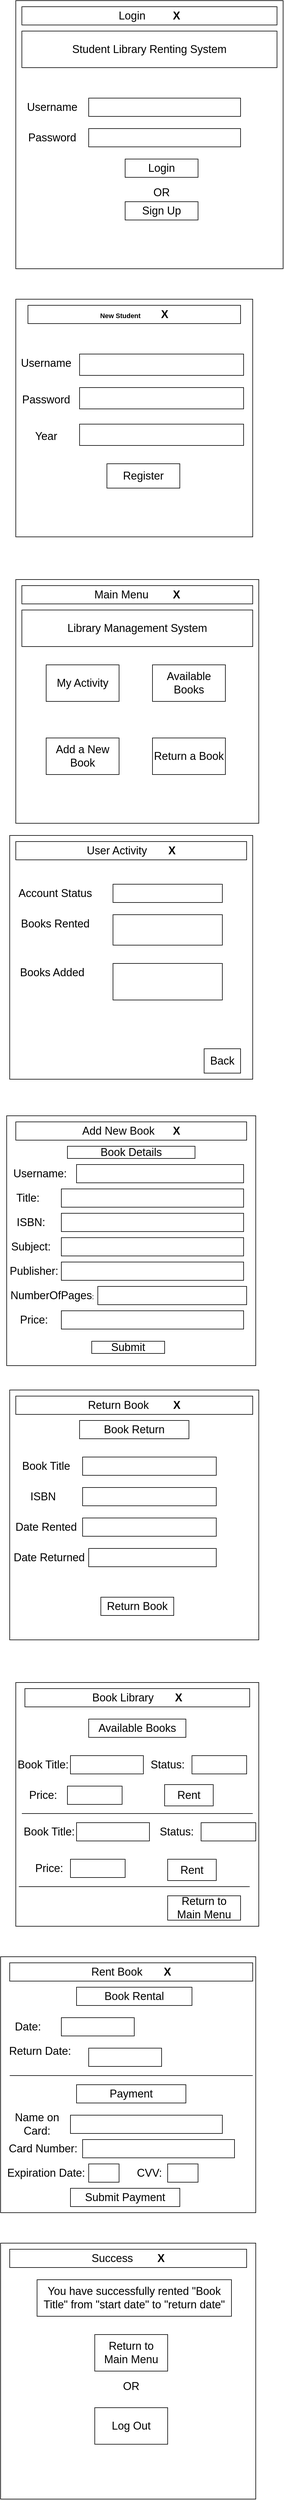 <mxfile version="15.6.2" type="github">
  <diagram id="HW_-FHFeisV-_A8_rnzQ" name="Page-1">
    <mxGraphModel dx="870" dy="542" grid="1" gridSize="10" guides="1" tooltips="1" connect="1" arrows="1" fold="1" page="1" pageScale="1" pageWidth="850" pageHeight="1100" math="0" shadow="0">
      <root>
        <mxCell id="0" />
        <mxCell id="1" parent="0" />
        <mxCell id="yDKdm8NmQ3EYVEp2FuNf-1" value="" style="whiteSpace=wrap;html=1;aspect=fixed;" vertex="1" parent="1">
          <mxGeometry x="200" y="10" width="440" height="440" as="geometry" />
        </mxCell>
        <mxCell id="yDKdm8NmQ3EYVEp2FuNf-2" value="&lt;font style=&quot;font-size: 18px&quot;&gt;Student Library Renting System&lt;/font&gt;" style="rounded=0;whiteSpace=wrap;html=1;" vertex="1" parent="1">
          <mxGeometry x="210" y="60" width="420" height="60" as="geometry" />
        </mxCell>
        <mxCell id="yDKdm8NmQ3EYVEp2FuNf-9" value="&lt;span style=&quot;white-space: pre&quot;&gt;Login	&lt;span style=&quot;white-space: pre&quot;&gt;	&lt;span style=&quot;white-space: pre&quot;&gt;	&lt;span style=&quot;white-space: pre&quot;&gt;	&lt;span style=&quot;white-space: pre&quot;&gt;	&lt;span style=&quot;white-space: pre&quot;&gt;	&lt;span style=&quot;white-space: pre&quot;&gt;	&lt;span style=&quot;white-space: pre&quot;&gt;	&lt;span style=&quot;white-space: pre&quot;&gt;&lt;span style=&quot;white-space: pre&quot;&gt;	&lt;b&gt;X&lt;/b&gt;&lt;/span&gt;&lt;/span&gt;&lt;/span&gt;&lt;/span&gt;&lt;/span&gt;&lt;/span&gt;&lt;/span&gt;&lt;/span&gt;&lt;/span&gt;&lt;/span&gt;" style="rounded=0;whiteSpace=wrap;html=1;fontSize=18;" vertex="1" parent="1">
          <mxGeometry x="210" y="20" width="420" height="30" as="geometry" />
        </mxCell>
        <mxCell id="yDKdm8NmQ3EYVEp2FuNf-10" value="Login" style="rounded=0;whiteSpace=wrap;html=1;fontSize=18;" vertex="1" parent="1">
          <mxGeometry x="380" y="270" width="120" height="30" as="geometry" />
        </mxCell>
        <mxCell id="yDKdm8NmQ3EYVEp2FuNf-11" value="" style="rounded=0;whiteSpace=wrap;html=1;fontSize=18;" vertex="1" parent="1">
          <mxGeometry x="320" y="220" width="250" height="30" as="geometry" />
        </mxCell>
        <mxCell id="yDKdm8NmQ3EYVEp2FuNf-12" value="" style="rounded=0;whiteSpace=wrap;html=1;fontSize=18;" vertex="1" parent="1">
          <mxGeometry x="320" y="170" width="250" height="30" as="geometry" />
        </mxCell>
        <mxCell id="yDKdm8NmQ3EYVEp2FuNf-14" value="Username" style="text;html=1;strokeColor=none;fillColor=none;align=center;verticalAlign=middle;whiteSpace=wrap;rounded=0;fontSize=18;" vertex="1" parent="1">
          <mxGeometry x="230" y="170" width="60" height="30" as="geometry" />
        </mxCell>
        <mxCell id="yDKdm8NmQ3EYVEp2FuNf-15" value="Password" style="text;html=1;strokeColor=none;fillColor=none;align=center;verticalAlign=middle;whiteSpace=wrap;rounded=0;fontSize=18;" vertex="1" parent="1">
          <mxGeometry x="230" y="220" width="60" height="30" as="geometry" />
        </mxCell>
        <mxCell id="yDKdm8NmQ3EYVEp2FuNf-17" value="OR" style="text;html=1;strokeColor=none;fillColor=none;align=center;verticalAlign=middle;whiteSpace=wrap;rounded=0;fontSize=18;" vertex="1" parent="1">
          <mxGeometry x="410" y="310" width="60" height="30" as="geometry" />
        </mxCell>
        <mxCell id="yDKdm8NmQ3EYVEp2FuNf-18" value="Sign Up" style="rounded=0;whiteSpace=wrap;html=1;fontSize=18;" vertex="1" parent="1">
          <mxGeometry x="380" y="340" width="120" height="30" as="geometry" />
        </mxCell>
        <mxCell id="yDKdm8NmQ3EYVEp2FuNf-19" value="" style="whiteSpace=wrap;html=1;aspect=fixed;fontSize=18;" vertex="1" parent="1">
          <mxGeometry x="200" y="500" width="390" height="390" as="geometry" />
        </mxCell>
        <mxCell id="yDKdm8NmQ3EYVEp2FuNf-20" value="&lt;b style=&quot;font-size: 11px&quot;&gt;New Student&lt;/b&gt;&lt;span style=&quot;white-space: pre&quot;&gt;&lt;b style=&quot;font-size: 11px&quot;&gt;	&lt;/b&gt;&lt;span style=&quot;white-space: pre&quot;&gt;&lt;b style=&quot;font-size: 11px&quot;&gt;	&lt;/b&gt;&lt;span style=&quot;white-space: pre&quot;&gt;&lt;b style=&quot;font-size: 11px&quot;&gt;	&lt;/b&gt;&lt;span style=&quot;white-space: pre&quot;&gt;&lt;b style=&quot;font-size: 11px&quot;&gt;	&lt;/b&gt;&lt;span style=&quot;white-space: pre&quot;&gt;&lt;b style=&quot;font-size: 11px&quot;&gt;	&lt;/b&gt;&lt;span style=&quot;white-space: pre&quot;&gt;&lt;b style=&quot;font-size: 11px&quot;&gt;	&lt;/b&gt;&lt;span style=&quot;white-space: pre&quot;&gt;&lt;b style=&quot;font-size: 11px&quot;&gt;	&lt;/b&gt;&lt;span style=&quot;white-space: pre&quot;&gt;&lt;b style=&quot;font-size: 11px&quot;&gt;	&lt;/b&gt;&lt;span style=&quot;white-space: pre&quot;&gt;&lt;b style=&quot;font-size: 11px&quot;&gt;	&lt;/b&gt;&lt;span style=&quot;white-space: pre&quot;&gt;&lt;b style=&quot;font-size: 11px&quot;&gt;	&lt;/b&gt;&lt;span style=&quot;white-space: pre&quot;&gt;&lt;b&gt;&lt;span style=&quot;font-size: 11px&quot;&gt;	&lt;/span&gt;&lt;font style=&quot;font-size: 18px&quot;&gt;X&lt;/font&gt;&lt;/b&gt;&lt;/span&gt;&lt;/span&gt;&lt;/span&gt;&lt;/span&gt;&lt;/span&gt;&lt;/span&gt;&lt;/span&gt;&lt;/span&gt;&lt;/span&gt;&lt;/span&gt;&lt;/span&gt;" style="rounded=0;whiteSpace=wrap;html=1;fontSize=18;" vertex="1" parent="1">
          <mxGeometry x="220" y="510" width="350" height="30" as="geometry" />
        </mxCell>
        <mxCell id="yDKdm8NmQ3EYVEp2FuNf-21" value="&lt;font style=&quot;font-size: 18px&quot;&gt;Username&lt;/font&gt;" style="text;html=1;strokeColor=none;fillColor=none;align=center;verticalAlign=middle;whiteSpace=wrap;rounded=0;fontSize=14;" vertex="1" parent="1">
          <mxGeometry x="220" y="590" width="60" height="30" as="geometry" />
        </mxCell>
        <mxCell id="yDKdm8NmQ3EYVEp2FuNf-22" value="&lt;font style=&quot;font-size: 18px&quot;&gt;Password&lt;/font&gt;" style="text;html=1;strokeColor=none;fillColor=none;align=center;verticalAlign=middle;whiteSpace=wrap;rounded=0;fontSize=14;" vertex="1" parent="1">
          <mxGeometry x="220" y="650" width="60" height="30" as="geometry" />
        </mxCell>
        <mxCell id="yDKdm8NmQ3EYVEp2FuNf-24" value="" style="rounded=0;whiteSpace=wrap;html=1;fontSize=18;" vertex="1" parent="1">
          <mxGeometry x="305" y="590" width="270" height="35" as="geometry" />
        </mxCell>
        <mxCell id="yDKdm8NmQ3EYVEp2FuNf-25" value="" style="rounded=0;whiteSpace=wrap;html=1;fontSize=18;" vertex="1" parent="1">
          <mxGeometry x="305" y="645" width="270" height="35" as="geometry" />
        </mxCell>
        <mxCell id="yDKdm8NmQ3EYVEp2FuNf-27" value="&lt;font style=&quot;font-size: 18px&quot;&gt;Year&lt;/font&gt;" style="text;html=1;strokeColor=none;fillColor=none;align=center;verticalAlign=middle;whiteSpace=wrap;rounded=0;fontSize=14;" vertex="1" parent="1">
          <mxGeometry x="220" y="710" width="60" height="30" as="geometry" />
        </mxCell>
        <mxCell id="yDKdm8NmQ3EYVEp2FuNf-28" value="" style="rounded=0;whiteSpace=wrap;html=1;fontSize=18;" vertex="1" parent="1">
          <mxGeometry x="305" y="705" width="270" height="35" as="geometry" />
        </mxCell>
        <mxCell id="yDKdm8NmQ3EYVEp2FuNf-29" value="Register" style="rounded=0;whiteSpace=wrap;html=1;fontSize=18;" vertex="1" parent="1">
          <mxGeometry x="350" y="770" width="120" height="40" as="geometry" />
        </mxCell>
        <mxCell id="yDKdm8NmQ3EYVEp2FuNf-30" value="" style="whiteSpace=wrap;html=1;aspect=fixed;fontSize=18;" vertex="1" parent="1">
          <mxGeometry x="200" y="960" width="400" height="400" as="geometry" />
        </mxCell>
        <mxCell id="yDKdm8NmQ3EYVEp2FuNf-31" value="Main Menu&amp;nbsp;&lt;span style=&quot;white-space: pre&quot;&gt;	&lt;span style=&quot;white-space: pre&quot;&gt;	&lt;span style=&quot;white-space: pre&quot;&gt;	&lt;span style=&quot;white-space: pre&quot;&gt;	&lt;span style=&quot;white-space: pre&quot;&gt;	&lt;span style=&quot;white-space: pre&quot;&gt;	&lt;span style=&quot;white-space: pre&quot;&gt;	&lt;b&gt;X&lt;/b&gt;&lt;/span&gt;&lt;/span&gt;&lt;/span&gt;&lt;/span&gt;&lt;/span&gt;&lt;/span&gt;&lt;/span&gt;" style="rounded=0;whiteSpace=wrap;html=1;fontSize=18;" vertex="1" parent="1">
          <mxGeometry x="210" y="970" width="380" height="30" as="geometry" />
        </mxCell>
        <mxCell id="yDKdm8NmQ3EYVEp2FuNf-32" value="My Activity" style="rounded=0;whiteSpace=wrap;html=1;fontSize=18;" vertex="1" parent="1">
          <mxGeometry x="250" y="1100" width="120" height="60" as="geometry" />
        </mxCell>
        <mxCell id="yDKdm8NmQ3EYVEp2FuNf-33" value="Return a Book" style="rounded=0;whiteSpace=wrap;html=1;fontSize=18;" vertex="1" parent="1">
          <mxGeometry x="425" y="1220" width="120" height="60" as="geometry" />
        </mxCell>
        <mxCell id="yDKdm8NmQ3EYVEp2FuNf-34" value="Add a New Book" style="rounded=0;whiteSpace=wrap;html=1;fontSize=18;" vertex="1" parent="1">
          <mxGeometry x="250" y="1220" width="120" height="60" as="geometry" />
        </mxCell>
        <mxCell id="yDKdm8NmQ3EYVEp2FuNf-35" value="Available Books" style="rounded=0;whiteSpace=wrap;html=1;fontSize=18;" vertex="1" parent="1">
          <mxGeometry x="425" y="1100" width="120" height="60" as="geometry" />
        </mxCell>
        <mxCell id="yDKdm8NmQ3EYVEp2FuNf-36" value="Library Management System" style="rounded=0;whiteSpace=wrap;html=1;fontSize=18;" vertex="1" parent="1">
          <mxGeometry x="210" y="1010" width="380" height="60" as="geometry" />
        </mxCell>
        <mxCell id="yDKdm8NmQ3EYVEp2FuNf-37" value="" style="whiteSpace=wrap;html=1;aspect=fixed;fontSize=18;" vertex="1" parent="1">
          <mxGeometry x="190" y="1380" width="400" height="400" as="geometry" />
        </mxCell>
        <mxCell id="yDKdm8NmQ3EYVEp2FuNf-38" value="User Activity&lt;span style=&quot;white-space: pre&quot;&gt;	&lt;span style=&quot;white-space: pre&quot;&gt;	&lt;span style=&quot;white-space: pre&quot;&gt;	&lt;span style=&quot;white-space: pre&quot;&gt;	&lt;span style=&quot;white-space: pre&quot;&gt;	&lt;span style=&quot;white-space: pre&quot;&gt;	&lt;span style=&quot;white-space: pre&quot;&gt;	&lt;b&gt;X&lt;/b&gt;&lt;/span&gt;&lt;/span&gt;&lt;/span&gt;&lt;/span&gt;&lt;/span&gt;&lt;/span&gt;&lt;/span&gt;" style="rounded=0;whiteSpace=wrap;html=1;fontSize=18;" vertex="1" parent="1">
          <mxGeometry x="200" y="1390" width="380" height="30" as="geometry" />
        </mxCell>
        <mxCell id="yDKdm8NmQ3EYVEp2FuNf-40" value="Books Added" style="text;html=1;strokeColor=none;fillColor=none;align=center;verticalAlign=middle;whiteSpace=wrap;rounded=0;fontSize=18;" vertex="1" parent="1">
          <mxGeometry x="195" y="1590" width="130" height="30" as="geometry" />
        </mxCell>
        <mxCell id="yDKdm8NmQ3EYVEp2FuNf-41" value="Books Rented" style="text;html=1;strokeColor=none;fillColor=none;align=center;verticalAlign=middle;whiteSpace=wrap;rounded=0;fontSize=18;" vertex="1" parent="1">
          <mxGeometry x="200" y="1510" width="130" height="30" as="geometry" />
        </mxCell>
        <mxCell id="yDKdm8NmQ3EYVEp2FuNf-42" value="Account Status" style="text;html=1;strokeColor=none;fillColor=none;align=center;verticalAlign=middle;whiteSpace=wrap;rounded=0;fontSize=18;" vertex="1" parent="1">
          <mxGeometry x="200" y="1460" width="130" height="30" as="geometry" />
        </mxCell>
        <mxCell id="yDKdm8NmQ3EYVEp2FuNf-43" value="" style="rounded=0;whiteSpace=wrap;html=1;fontSize=18;" vertex="1" parent="1">
          <mxGeometry x="360" y="1510" width="180" height="50" as="geometry" />
        </mxCell>
        <mxCell id="yDKdm8NmQ3EYVEp2FuNf-44" value="" style="rounded=0;whiteSpace=wrap;html=1;fontSize=18;" vertex="1" parent="1">
          <mxGeometry x="360" y="1590" width="180" height="60" as="geometry" />
        </mxCell>
        <mxCell id="yDKdm8NmQ3EYVEp2FuNf-45" value="" style="rounded=0;whiteSpace=wrap;html=1;fontSize=18;" vertex="1" parent="1">
          <mxGeometry x="360" y="1460" width="180" height="30" as="geometry" />
        </mxCell>
        <mxCell id="yDKdm8NmQ3EYVEp2FuNf-47" value="Back" style="rounded=0;whiteSpace=wrap;html=1;fontSize=18;" vertex="1" parent="1">
          <mxGeometry x="510" y="1730" width="60" height="40" as="geometry" />
        </mxCell>
        <mxCell id="yDKdm8NmQ3EYVEp2FuNf-48" value="" style="whiteSpace=wrap;html=1;aspect=fixed;fontSize=18;" vertex="1" parent="1">
          <mxGeometry x="185" y="1840" width="410" height="410" as="geometry" />
        </mxCell>
        <mxCell id="yDKdm8NmQ3EYVEp2FuNf-49" value="Add New Book&lt;span style=&quot;white-space: pre&quot;&gt;	&lt;span style=&quot;white-space: pre&quot;&gt;	&lt;span style=&quot;white-space: pre&quot;&gt;	&lt;span style=&quot;white-space: pre&quot;&gt;	&lt;span style=&quot;white-space: pre&quot;&gt;	&lt;span style=&quot;white-space: pre&quot;&gt;	&lt;b&gt;X&lt;/b&gt;&lt;/span&gt;&lt;/span&gt;&lt;/span&gt;&lt;/span&gt;&lt;/span&gt;&lt;/span&gt;" style="rounded=0;whiteSpace=wrap;html=1;fontSize=18;" vertex="1" parent="1">
          <mxGeometry x="200" y="1850" width="380" height="30" as="geometry" />
        </mxCell>
        <mxCell id="yDKdm8NmQ3EYVEp2FuNf-50" value="Book Details" style="rounded=0;whiteSpace=wrap;html=1;fontSize=18;" vertex="1" parent="1">
          <mxGeometry x="285" y="1890" width="210" height="20" as="geometry" />
        </mxCell>
        <mxCell id="yDKdm8NmQ3EYVEp2FuNf-52" value="&lt;font style=&quot;font-size: 18px&quot;&gt;NumberOfPages&lt;/font&gt;&lt;font style=&quot;font-size: 12px&quot;&gt;:&lt;/font&gt;" style="text;html=1;strokeColor=none;fillColor=none;align=center;verticalAlign=middle;whiteSpace=wrap;rounded=0;fontSize=18;" vertex="1" parent="1">
          <mxGeometry x="230" y="2120" width="60" height="30" as="geometry" />
        </mxCell>
        <mxCell id="yDKdm8NmQ3EYVEp2FuNf-53" value="Publisher:" style="text;html=1;strokeColor=none;fillColor=none;align=center;verticalAlign=middle;whiteSpace=wrap;rounded=0;fontSize=18;" vertex="1" parent="1">
          <mxGeometry x="200" y="2080" width="60" height="30" as="geometry" />
        </mxCell>
        <mxCell id="yDKdm8NmQ3EYVEp2FuNf-54" value="Subject:" style="text;html=1;strokeColor=none;fillColor=none;align=center;verticalAlign=middle;whiteSpace=wrap;rounded=0;fontSize=18;" vertex="1" parent="1">
          <mxGeometry x="195" y="2040" width="60" height="30" as="geometry" />
        </mxCell>
        <mxCell id="yDKdm8NmQ3EYVEp2FuNf-55" value="ISBN:" style="text;html=1;strokeColor=none;fillColor=none;align=center;verticalAlign=middle;whiteSpace=wrap;rounded=0;fontSize=18;" vertex="1" parent="1">
          <mxGeometry x="195" y="2000" width="60" height="30" as="geometry" />
        </mxCell>
        <mxCell id="yDKdm8NmQ3EYVEp2FuNf-56" value="Title:" style="text;html=1;strokeColor=none;fillColor=none;align=center;verticalAlign=middle;whiteSpace=wrap;rounded=0;fontSize=18;" vertex="1" parent="1">
          <mxGeometry x="190" y="1960" width="60" height="30" as="geometry" />
        </mxCell>
        <mxCell id="yDKdm8NmQ3EYVEp2FuNf-57" value="" style="rounded=0;whiteSpace=wrap;html=1;fontSize=18;" vertex="1" parent="1">
          <mxGeometry x="275" y="1960" width="300" height="30" as="geometry" />
        </mxCell>
        <mxCell id="yDKdm8NmQ3EYVEp2FuNf-58" value="" style="rounded=0;whiteSpace=wrap;html=1;fontSize=18;" vertex="1" parent="1">
          <mxGeometry x="275" y="2000" width="300" height="30" as="geometry" />
        </mxCell>
        <mxCell id="yDKdm8NmQ3EYVEp2FuNf-59" value="" style="rounded=0;whiteSpace=wrap;html=1;fontSize=18;" vertex="1" parent="1">
          <mxGeometry x="275" y="2040" width="300" height="30" as="geometry" />
        </mxCell>
        <mxCell id="yDKdm8NmQ3EYVEp2FuNf-60" value="" style="rounded=0;whiteSpace=wrap;html=1;fontSize=18;" vertex="1" parent="1">
          <mxGeometry x="275" y="2080" width="300" height="30" as="geometry" />
        </mxCell>
        <mxCell id="yDKdm8NmQ3EYVEp2FuNf-61" value="" style="rounded=0;whiteSpace=wrap;html=1;fontSize=18;" vertex="1" parent="1">
          <mxGeometry x="335" y="2120" width="245" height="30" as="geometry" />
        </mxCell>
        <mxCell id="yDKdm8NmQ3EYVEp2FuNf-62" value="" style="rounded=0;whiteSpace=wrap;html=1;fontSize=18;" vertex="1" parent="1">
          <mxGeometry x="275" y="2160" width="300" height="30" as="geometry" />
        </mxCell>
        <mxCell id="yDKdm8NmQ3EYVEp2FuNf-64" value="Submit" style="rounded=0;whiteSpace=wrap;html=1;fontSize=18;" vertex="1" parent="1">
          <mxGeometry x="325" y="2210" width="120" height="20" as="geometry" />
        </mxCell>
        <mxCell id="yDKdm8NmQ3EYVEp2FuNf-65" value="Price:" style="text;html=1;strokeColor=none;fillColor=none;align=center;verticalAlign=middle;whiteSpace=wrap;rounded=0;fontSize=18;" vertex="1" parent="1">
          <mxGeometry x="200" y="2160" width="60" height="30" as="geometry" />
        </mxCell>
        <mxCell id="yDKdm8NmQ3EYVEp2FuNf-66" value="Username:" style="text;html=1;strokeColor=none;fillColor=none;align=center;verticalAlign=middle;whiteSpace=wrap;rounded=0;fontSize=18;" vertex="1" parent="1">
          <mxGeometry x="210" y="1920" width="60" height="30" as="geometry" />
        </mxCell>
        <mxCell id="yDKdm8NmQ3EYVEp2FuNf-67" value="" style="rounded=0;whiteSpace=wrap;html=1;fontSize=18;" vertex="1" parent="1">
          <mxGeometry x="300" y="1920" width="275" height="30" as="geometry" />
        </mxCell>
        <mxCell id="yDKdm8NmQ3EYVEp2FuNf-68" value="" style="whiteSpace=wrap;html=1;aspect=fixed;fontSize=18;" vertex="1" parent="1">
          <mxGeometry x="190" y="2290" width="410" height="410" as="geometry" />
        </mxCell>
        <mxCell id="yDKdm8NmQ3EYVEp2FuNf-69" value="Return Book&amp;nbsp;&lt;span style=&quot;white-space: pre&quot;&gt;	&lt;span style=&quot;white-space: pre&quot;&gt;	&lt;span style=&quot;white-space: pre&quot;&gt;	&lt;span style=&quot;white-space: pre&quot;&gt;	&lt;span style=&quot;white-space: pre&quot;&gt;	&lt;span style=&quot;white-space: pre&quot;&gt;	&lt;span style=&quot;white-space: pre&quot;&gt;	&lt;b&gt;X&lt;/b&gt;&lt;/span&gt;&lt;/span&gt;&lt;/span&gt;&lt;/span&gt;&lt;/span&gt;&lt;/span&gt;&lt;/span&gt;" style="rounded=0;whiteSpace=wrap;html=1;fontSize=18;" vertex="1" parent="1">
          <mxGeometry x="200" y="2300" width="390" height="30" as="geometry" />
        </mxCell>
        <mxCell id="yDKdm8NmQ3EYVEp2FuNf-70" value="Book Return" style="rounded=0;whiteSpace=wrap;html=1;fontSize=18;" vertex="1" parent="1">
          <mxGeometry x="305" y="2340" width="180" height="30" as="geometry" />
        </mxCell>
        <mxCell id="yDKdm8NmQ3EYVEp2FuNf-71" value="Date Returned" style="text;html=1;strokeColor=none;fillColor=none;align=center;verticalAlign=middle;whiteSpace=wrap;rounded=0;fontSize=18;" vertex="1" parent="1">
          <mxGeometry x="195" y="2550" width="120" height="30" as="geometry" />
        </mxCell>
        <mxCell id="yDKdm8NmQ3EYVEp2FuNf-72" value="Date Rented" style="text;html=1;strokeColor=none;fillColor=none;align=center;verticalAlign=middle;whiteSpace=wrap;rounded=0;fontSize=18;" vertex="1" parent="1">
          <mxGeometry x="195" y="2500" width="110" height="30" as="geometry" />
        </mxCell>
        <mxCell id="yDKdm8NmQ3EYVEp2FuNf-73" value="ISBN" style="text;html=1;strokeColor=none;fillColor=none;align=center;verticalAlign=middle;whiteSpace=wrap;rounded=0;fontSize=18;" vertex="1" parent="1">
          <mxGeometry x="215" y="2450" width="60" height="30" as="geometry" />
        </mxCell>
        <mxCell id="yDKdm8NmQ3EYVEp2FuNf-74" value="Book Title" style="text;html=1;strokeColor=none;fillColor=none;align=center;verticalAlign=middle;whiteSpace=wrap;rounded=0;fontSize=18;" vertex="1" parent="1">
          <mxGeometry x="195" y="2400" width="110" height="30" as="geometry" />
        </mxCell>
        <mxCell id="yDKdm8NmQ3EYVEp2FuNf-75" value="" style="rounded=0;whiteSpace=wrap;html=1;fontSize=18;" vertex="1" parent="1">
          <mxGeometry x="310" y="2400" width="220" height="30" as="geometry" />
        </mxCell>
        <mxCell id="yDKdm8NmQ3EYVEp2FuNf-76" value="" style="rounded=0;whiteSpace=wrap;html=1;fontSize=18;" vertex="1" parent="1">
          <mxGeometry x="310" y="2450" width="220" height="30" as="geometry" />
        </mxCell>
        <mxCell id="yDKdm8NmQ3EYVEp2FuNf-77" value="" style="rounded=0;whiteSpace=wrap;html=1;fontSize=18;" vertex="1" parent="1">
          <mxGeometry x="310" y="2500" width="220" height="30" as="geometry" />
        </mxCell>
        <mxCell id="yDKdm8NmQ3EYVEp2FuNf-78" value="" style="rounded=0;whiteSpace=wrap;html=1;fontSize=18;" vertex="1" parent="1">
          <mxGeometry x="320" y="2550" width="210" height="30" as="geometry" />
        </mxCell>
        <mxCell id="yDKdm8NmQ3EYVEp2FuNf-79" value="Return Book" style="rounded=0;whiteSpace=wrap;html=1;fontSize=18;" vertex="1" parent="1">
          <mxGeometry x="340" y="2630" width="120" height="30" as="geometry" />
        </mxCell>
        <mxCell id="yDKdm8NmQ3EYVEp2FuNf-81" value="" style="whiteSpace=wrap;html=1;aspect=fixed;fontSize=18;" vertex="1" parent="1">
          <mxGeometry x="200" y="2770" width="400" height="400" as="geometry" />
        </mxCell>
        <mxCell id="yDKdm8NmQ3EYVEp2FuNf-82" value="Book Library&amp;nbsp;&lt;span style=&quot;white-space: pre&quot;&gt;	&lt;span style=&quot;white-space: pre&quot;&gt;	&lt;span style=&quot;white-space: pre&quot;&gt;	&lt;span style=&quot;white-space: pre&quot;&gt;	&lt;span style=&quot;white-space: pre&quot;&gt;	&lt;span style=&quot;white-space: pre&quot;&gt;	&lt;b&gt;X&lt;/b&gt;&lt;/span&gt;&lt;/span&gt;&lt;/span&gt;&lt;/span&gt;&lt;/span&gt;&lt;/span&gt;" style="rounded=0;whiteSpace=wrap;html=1;fontSize=18;" vertex="1" parent="1">
          <mxGeometry x="215" y="2780" width="370" height="30" as="geometry" />
        </mxCell>
        <mxCell id="yDKdm8NmQ3EYVEp2FuNf-83" value="Available Books" style="rounded=0;whiteSpace=wrap;html=1;fontSize=18;" vertex="1" parent="1">
          <mxGeometry x="320" y="2830" width="160" height="30" as="geometry" />
        </mxCell>
        <mxCell id="yDKdm8NmQ3EYVEp2FuNf-84" value="Book Title:" style="text;html=1;strokeColor=none;fillColor=none;align=center;verticalAlign=middle;whiteSpace=wrap;rounded=0;fontSize=18;" vertex="1" parent="1">
          <mxGeometry x="200" y="2890" width="90" height="30" as="geometry" />
        </mxCell>
        <mxCell id="yDKdm8NmQ3EYVEp2FuNf-85" value="" style="rounded=0;whiteSpace=wrap;html=1;fontSize=18;" vertex="1" parent="1">
          <mxGeometry x="290" y="2890" width="120" height="30" as="geometry" />
        </mxCell>
        <mxCell id="yDKdm8NmQ3EYVEp2FuNf-86" value="Status:" style="text;html=1;strokeColor=none;fillColor=none;align=center;verticalAlign=middle;whiteSpace=wrap;rounded=0;fontSize=18;" vertex="1" parent="1">
          <mxGeometry x="405" y="2890" width="90" height="30" as="geometry" />
        </mxCell>
        <mxCell id="yDKdm8NmQ3EYVEp2FuNf-87" value="" style="rounded=0;whiteSpace=wrap;html=1;fontSize=18;" vertex="1" parent="1">
          <mxGeometry x="490" y="2890" width="90" height="30" as="geometry" />
        </mxCell>
        <mxCell id="yDKdm8NmQ3EYVEp2FuNf-88" value="Price:" style="text;html=1;strokeColor=none;fillColor=none;align=center;verticalAlign=middle;whiteSpace=wrap;rounded=0;fontSize=18;" vertex="1" parent="1">
          <mxGeometry x="200" y="2940" width="90" height="30" as="geometry" />
        </mxCell>
        <mxCell id="yDKdm8NmQ3EYVEp2FuNf-89" value="" style="rounded=0;whiteSpace=wrap;html=1;fontSize=18;" vertex="1" parent="1">
          <mxGeometry x="285" y="2940" width="90" height="30" as="geometry" />
        </mxCell>
        <mxCell id="yDKdm8NmQ3EYVEp2FuNf-91" value="Rent" style="rounded=0;whiteSpace=wrap;html=1;fontSize=18;" vertex="1" parent="1">
          <mxGeometry x="445" y="2937.5" width="80" height="35" as="geometry" />
        </mxCell>
        <mxCell id="yDKdm8NmQ3EYVEp2FuNf-94" value="" style="line;strokeWidth=1;rotatable=0;dashed=0;labelPosition=right;align=left;verticalAlign=middle;spacingTop=0;spacingLeft=6;points=[];portConstraint=eastwest;fontSize=18;" vertex="1" parent="1">
          <mxGeometry x="210" y="2980" width="380" height="10" as="geometry" />
        </mxCell>
        <mxCell id="yDKdm8NmQ3EYVEp2FuNf-95" value="Book Title:" style="text;html=1;strokeColor=none;fillColor=none;align=center;verticalAlign=middle;whiteSpace=wrap;rounded=0;fontSize=18;" vertex="1" parent="1">
          <mxGeometry x="210" y="3000" width="90" height="30" as="geometry" />
        </mxCell>
        <mxCell id="yDKdm8NmQ3EYVEp2FuNf-96" value="Price:" style="text;html=1;strokeColor=none;fillColor=none;align=center;verticalAlign=middle;whiteSpace=wrap;rounded=0;fontSize=18;" vertex="1" parent="1">
          <mxGeometry x="210" y="3060" width="90" height="30" as="geometry" />
        </mxCell>
        <mxCell id="yDKdm8NmQ3EYVEp2FuNf-97" value="" style="rounded=0;whiteSpace=wrap;html=1;fontSize=18;" vertex="1" parent="1">
          <mxGeometry x="300" y="3000" width="120" height="30" as="geometry" />
        </mxCell>
        <mxCell id="yDKdm8NmQ3EYVEp2FuNf-98" value="" style="rounded=0;whiteSpace=wrap;html=1;fontSize=18;" vertex="1" parent="1">
          <mxGeometry x="290" y="3060" width="90" height="30" as="geometry" />
        </mxCell>
        <mxCell id="yDKdm8NmQ3EYVEp2FuNf-99" value="Status:" style="text;html=1;strokeColor=none;fillColor=none;align=center;verticalAlign=middle;whiteSpace=wrap;rounded=0;fontSize=18;" vertex="1" parent="1">
          <mxGeometry x="420" y="3000" width="90" height="30" as="geometry" />
        </mxCell>
        <mxCell id="yDKdm8NmQ3EYVEp2FuNf-100" value="" style="rounded=0;whiteSpace=wrap;html=1;fontSize=18;" vertex="1" parent="1">
          <mxGeometry x="505" y="3000" width="90" height="30" as="geometry" />
        </mxCell>
        <mxCell id="yDKdm8NmQ3EYVEp2FuNf-101" value="Rent" style="rounded=0;whiteSpace=wrap;html=1;fontSize=18;" vertex="1" parent="1">
          <mxGeometry x="450" y="3060" width="80" height="35" as="geometry" />
        </mxCell>
        <mxCell id="yDKdm8NmQ3EYVEp2FuNf-102" value="" style="line;strokeWidth=1;rotatable=0;dashed=0;labelPosition=right;align=left;verticalAlign=middle;spacingTop=0;spacingLeft=6;points=[];portConstraint=eastwest;fontSize=18;" vertex="1" parent="1">
          <mxGeometry x="205" y="3100" width="380" height="10" as="geometry" />
        </mxCell>
        <mxCell id="yDKdm8NmQ3EYVEp2FuNf-103" value="Return to Main Menu" style="rounded=0;whiteSpace=wrap;html=1;fontSize=18;" vertex="1" parent="1">
          <mxGeometry x="450" y="3120" width="120" height="40" as="geometry" />
        </mxCell>
        <mxCell id="yDKdm8NmQ3EYVEp2FuNf-104" value="" style="whiteSpace=wrap;html=1;aspect=fixed;fontSize=18;" vertex="1" parent="1">
          <mxGeometry x="175" y="3220" width="420" height="420" as="geometry" />
        </mxCell>
        <mxCell id="yDKdm8NmQ3EYVEp2FuNf-105" value="Rent Book&lt;span style=&quot;white-space: pre&quot;&gt;	&lt;span style=&quot;white-space: pre&quot;&gt;	&lt;span style=&quot;white-space: pre&quot;&gt;	&lt;span style=&quot;white-space: pre&quot;&gt;	&lt;span style=&quot;white-space: pre&quot;&gt;	&lt;span style=&quot;white-space: pre&quot;&gt;	&lt;span style=&quot;white-space: pre&quot;&gt;	&lt;b&gt;X&lt;/b&gt;&lt;/span&gt;&lt;/span&gt;&lt;/span&gt;&lt;/span&gt;&lt;/span&gt;&lt;/span&gt;&lt;/span&gt;" style="rounded=0;whiteSpace=wrap;html=1;fontSize=18;" vertex="1" parent="1">
          <mxGeometry x="190" y="3230" width="400" height="30" as="geometry" />
        </mxCell>
        <mxCell id="yDKdm8NmQ3EYVEp2FuNf-106" value="" style="rounded=0;whiteSpace=wrap;html=1;fontSize=18;" vertex="1" parent="1">
          <mxGeometry x="275" y="3320" width="120" height="30" as="geometry" />
        </mxCell>
        <mxCell id="yDKdm8NmQ3EYVEp2FuNf-107" value="Date:" style="text;html=1;strokeColor=none;fillColor=none;align=center;verticalAlign=middle;whiteSpace=wrap;rounded=0;fontSize=18;" vertex="1" parent="1">
          <mxGeometry x="190" y="3320" width="60" height="30" as="geometry" />
        </mxCell>
        <mxCell id="yDKdm8NmQ3EYVEp2FuNf-108" value="Return Date:" style="text;html=1;strokeColor=none;fillColor=none;align=center;verticalAlign=middle;whiteSpace=wrap;rounded=0;fontSize=18;" vertex="1" parent="1">
          <mxGeometry x="180" y="3360" width="120" height="30" as="geometry" />
        </mxCell>
        <mxCell id="yDKdm8NmQ3EYVEp2FuNf-109" value="" style="rounded=0;whiteSpace=wrap;html=1;fontSize=18;" vertex="1" parent="1">
          <mxGeometry x="320" y="3370" width="120" height="30" as="geometry" />
        </mxCell>
        <mxCell id="yDKdm8NmQ3EYVEp2FuNf-110" value="Book Rental" style="rounded=0;whiteSpace=wrap;html=1;fontSize=18;" vertex="1" parent="1">
          <mxGeometry x="300" y="3270" width="190" height="30" as="geometry" />
        </mxCell>
        <mxCell id="yDKdm8NmQ3EYVEp2FuNf-112" value="" style="line;strokeWidth=1;rotatable=0;dashed=0;labelPosition=right;align=left;verticalAlign=middle;spacingTop=0;spacingLeft=6;points=[];portConstraint=eastwest;fontSize=18;" vertex="1" parent="1">
          <mxGeometry x="190" y="3410" width="400" height="10" as="geometry" />
        </mxCell>
        <mxCell id="yDKdm8NmQ3EYVEp2FuNf-113" value="Payment" style="rounded=0;whiteSpace=wrap;html=1;fontSize=18;" vertex="1" parent="1">
          <mxGeometry x="300" y="3430" width="180" height="30" as="geometry" />
        </mxCell>
        <mxCell id="yDKdm8NmQ3EYVEp2FuNf-115" value="Name on Card:" style="text;html=1;strokeColor=none;fillColor=none;align=center;verticalAlign=middle;whiteSpace=wrap;rounded=0;fontSize=18;" vertex="1" parent="1">
          <mxGeometry x="190" y="3480" width="90" height="30" as="geometry" />
        </mxCell>
        <mxCell id="yDKdm8NmQ3EYVEp2FuNf-116" value="" style="rounded=0;whiteSpace=wrap;html=1;fontSize=18;" vertex="1" parent="1">
          <mxGeometry x="290" y="3480" width="250" height="30" as="geometry" />
        </mxCell>
        <mxCell id="yDKdm8NmQ3EYVEp2FuNf-117" value="Card Number:" style="text;html=1;strokeColor=none;fillColor=none;align=center;verticalAlign=middle;whiteSpace=wrap;rounded=0;fontSize=18;" vertex="1" parent="1">
          <mxGeometry x="185" y="3520" width="120" height="30" as="geometry" />
        </mxCell>
        <mxCell id="yDKdm8NmQ3EYVEp2FuNf-118" value="" style="rounded=0;whiteSpace=wrap;html=1;fontSize=18;" vertex="1" parent="1">
          <mxGeometry x="310" y="3520" width="250" height="30" as="geometry" />
        </mxCell>
        <mxCell id="yDKdm8NmQ3EYVEp2FuNf-119" value="Expiration Date:" style="text;html=1;strokeColor=none;fillColor=none;align=center;verticalAlign=middle;whiteSpace=wrap;rounded=0;fontSize=18;" vertex="1" parent="1">
          <mxGeometry x="180" y="3560" width="140" height="30" as="geometry" />
        </mxCell>
        <mxCell id="yDKdm8NmQ3EYVEp2FuNf-120" value="" style="rounded=0;whiteSpace=wrap;html=1;fontSize=18;" vertex="1" parent="1">
          <mxGeometry x="320" y="3560" width="50" height="30" as="geometry" />
        </mxCell>
        <mxCell id="yDKdm8NmQ3EYVEp2FuNf-121" value="CVV:" style="text;html=1;strokeColor=none;fillColor=none;align=center;verticalAlign=middle;whiteSpace=wrap;rounded=0;fontSize=18;" vertex="1" parent="1">
          <mxGeometry x="350" y="3560" width="140" height="30" as="geometry" />
        </mxCell>
        <mxCell id="yDKdm8NmQ3EYVEp2FuNf-122" value="" style="rounded=0;whiteSpace=wrap;html=1;fontSize=18;" vertex="1" parent="1">
          <mxGeometry x="450" y="3560" width="50" height="30" as="geometry" />
        </mxCell>
        <mxCell id="yDKdm8NmQ3EYVEp2FuNf-123" value="Submit Payment" style="rounded=0;whiteSpace=wrap;html=1;fontSize=18;" vertex="1" parent="1">
          <mxGeometry x="290" y="3600" width="180" height="30" as="geometry" />
        </mxCell>
        <mxCell id="yDKdm8NmQ3EYVEp2FuNf-124" value="" style="whiteSpace=wrap;html=1;aspect=fixed;fontSize=18;" vertex="1" parent="1">
          <mxGeometry x="175" y="3690" width="420" height="420" as="geometry" />
        </mxCell>
        <mxCell id="yDKdm8NmQ3EYVEp2FuNf-125" value="&lt;span style=&quot;white-space: pre&quot;&gt;Success&lt;span style=&quot;white-space: pre&quot;&gt;	&lt;span style=&quot;white-space: pre&quot;&gt;	&lt;span style=&quot;white-space: pre&quot;&gt;	&lt;span style=&quot;white-space: pre&quot;&gt;	&lt;span style=&quot;white-space: pre&quot;&gt;	&lt;span style=&quot;white-space: pre&quot;&gt;	&lt;span style=&quot;white-space: pre&quot;&gt;	&lt;span style=&quot;white-space: pre&quot;&gt;	&lt;b&gt;X&lt;/b&gt;&lt;/span&gt;&lt;/span&gt;&lt;/span&gt;&lt;/span&gt;&lt;/span&gt;&lt;/span&gt;&lt;/span&gt;&lt;/span&gt;&lt;/span&gt;" style="rounded=0;whiteSpace=wrap;html=1;fontSize=18;" vertex="1" parent="1">
          <mxGeometry x="190" y="3700" width="390" height="30" as="geometry" />
        </mxCell>
        <mxCell id="yDKdm8NmQ3EYVEp2FuNf-126" value="You have successfully rented &quot;Book Title&quot; from &quot;start date&quot; to &quot;return date&quot;" style="rounded=0;whiteSpace=wrap;html=1;fontSize=18;" vertex="1" parent="1">
          <mxGeometry x="235" y="3750" width="320" height="60" as="geometry" />
        </mxCell>
        <mxCell id="yDKdm8NmQ3EYVEp2FuNf-127" value="Return to Main Menu" style="rounded=0;whiteSpace=wrap;html=1;fontSize=18;" vertex="1" parent="1">
          <mxGeometry x="330" y="3840" width="120" height="60" as="geometry" />
        </mxCell>
        <mxCell id="yDKdm8NmQ3EYVEp2FuNf-128" value="OR" style="text;html=1;strokeColor=none;fillColor=none;align=center;verticalAlign=middle;whiteSpace=wrap;rounded=0;fontSize=18;" vertex="1" parent="1">
          <mxGeometry x="360" y="3910" width="60" height="30" as="geometry" />
        </mxCell>
        <mxCell id="yDKdm8NmQ3EYVEp2FuNf-129" value="Log Out" style="rounded=0;whiteSpace=wrap;html=1;fontSize=18;" vertex="1" parent="1">
          <mxGeometry x="330" y="3960" width="120" height="60" as="geometry" />
        </mxCell>
      </root>
    </mxGraphModel>
  </diagram>
</mxfile>
